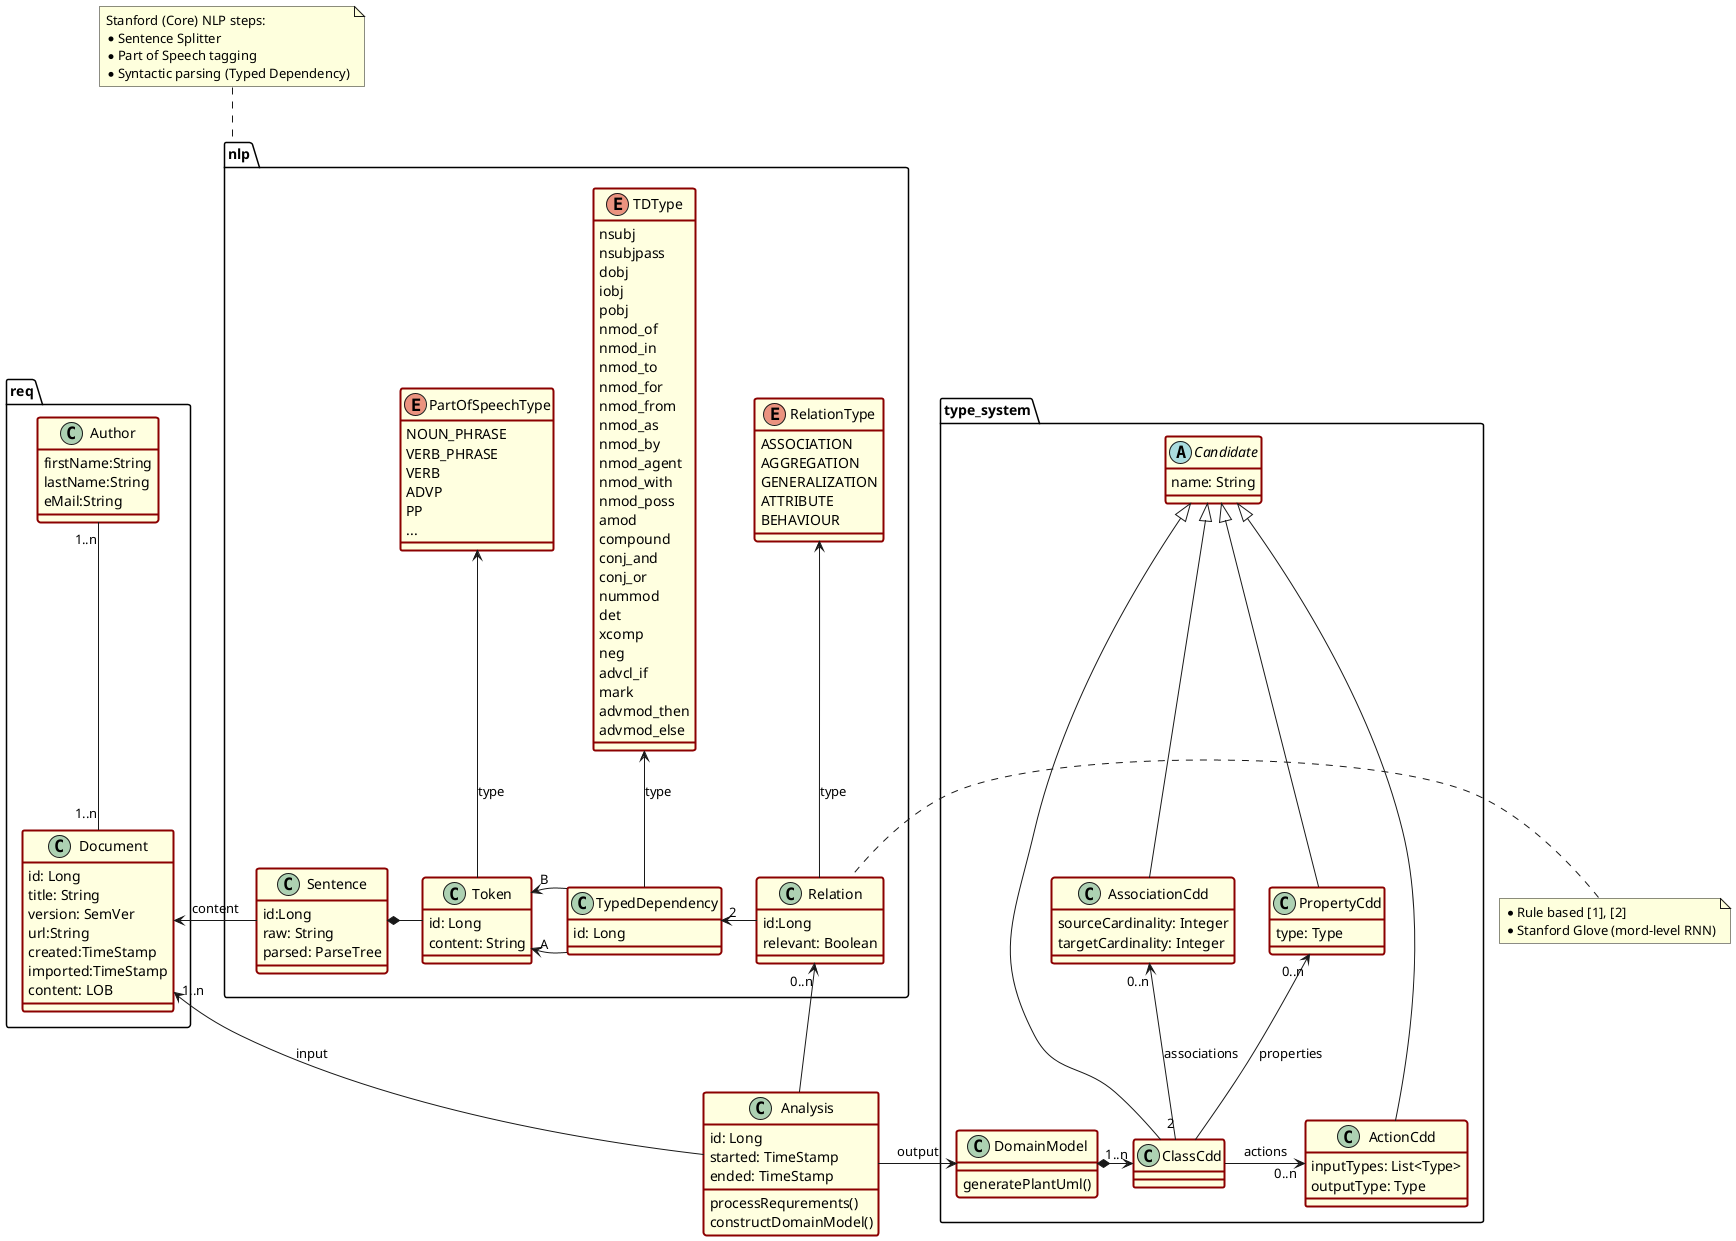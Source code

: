 @startuml
skinparam ClassBorderColor DarkRed
skinparam ClassBorderThickness 2
skinparam ClassBackgroundColor LightYellow

package "req" {
    class Author {
        firstName:String
        lastName:String
        eMail:String
    }
    class Document {
        id: Long
        title: String
        version: SemVer
        url:String
        created:TimeStamp
        imported:TimeStamp
        content: LOB
    }
    Document "1..n" -up- "1..n" Author
}

package nlp {
    class Sentence {
        id:Long
        raw: String
        parsed: ParseTree
    }

    class Token {
        id: Long
        content: String
    }
    enum PartOfSpeechType {
        NOUN_PHRASE
        VERB_PHRASE
        VERB
        ADVP
        PP
        ...
    }
    Sentence *- Token

    enum TDType{
        nsubj
        nsubjpass
        dobj
        iobj
        pobj
        nmod_of
        nmod_in
        nmod_to
        nmod_for
        nmod_from
        nmod_as
        nmod_by
        nmod_agent
        nmod_with
        nmod_poss
        amod
        compound
        conj_and
        conj_or
        nummod
        det
        xcomp
        neg
        advcl_if
        mark
        advmod_then
        advmod_else
    }

    class TypedDependency {
        id: Long
    }
    TypedDependency -up-> TDType : type

    class Relation {
        id:Long
        relevant: Boolean
    }
    enum RelationType {
        ASSOCIATION
        AGGREGATION
        GENERALIZATION
        ATTRIBUTE
        BEHAVIOUR
    }
    Relation -up-> RelationType : type

    Token -up-> PartOfSpeechType : type

    TypedDependency -left-> "A" Token
    TypedDependency -left-> "B" Token
    Relation -left-> "2" TypedDependency
}

package type_system {
    abstract class Candidate {
        name: String
    }
    class ClassCdd extends Candidate {}
    class PropertyCdd extends Candidate {
        type: Type
    }
    class ActionCdd extends Candidate {
        inputTypes: List<Type>
        outputType: Type
    }
    class AssociationCdd extends Candidate {
        sourceCardinality: Integer
        targetCardinality: Integer
    }
    ClassCdd -up-> "0..n" PropertyCdd : properties
    ClassCdd -> "0..n" ActionCdd : actions
    ClassCdd "2" -up-> "0..n" AssociationCdd : associations

    class DomainModel {
        generatePlantUml()
    }

    DomainModel *-> "1..n" ClassCdd
}

Sentence -l-> Document : content

class Analysis {
    id: Long
    started: TimeStamp
    ended: TimeStamp
    processRequrements()
    constructDomainModel()
}

Analysis -> "1..n" Document : input
Analysis -up-> "0..n" Relation
Analysis -> DomainModel : output

note as N1
    Stanford (Core) NLP steps:
    * Sentence Splitter
    * Part of Speech tagging
    * Syntactic parsing (Typed Dependency)
end note
N1 .. nlp

note as N2
    * Rule based [1], [2]
    * Stanford Glove (mord-level RNN)
end note
N2 . Relation

@enduml

        A1 .. A4
        B1 .. B5
        C1 .. C4
        D1 .. D4
        N1 .. N3


        acl
        case
        cc
        csubj
        csubjpass
        punct
        root
        xsubj
